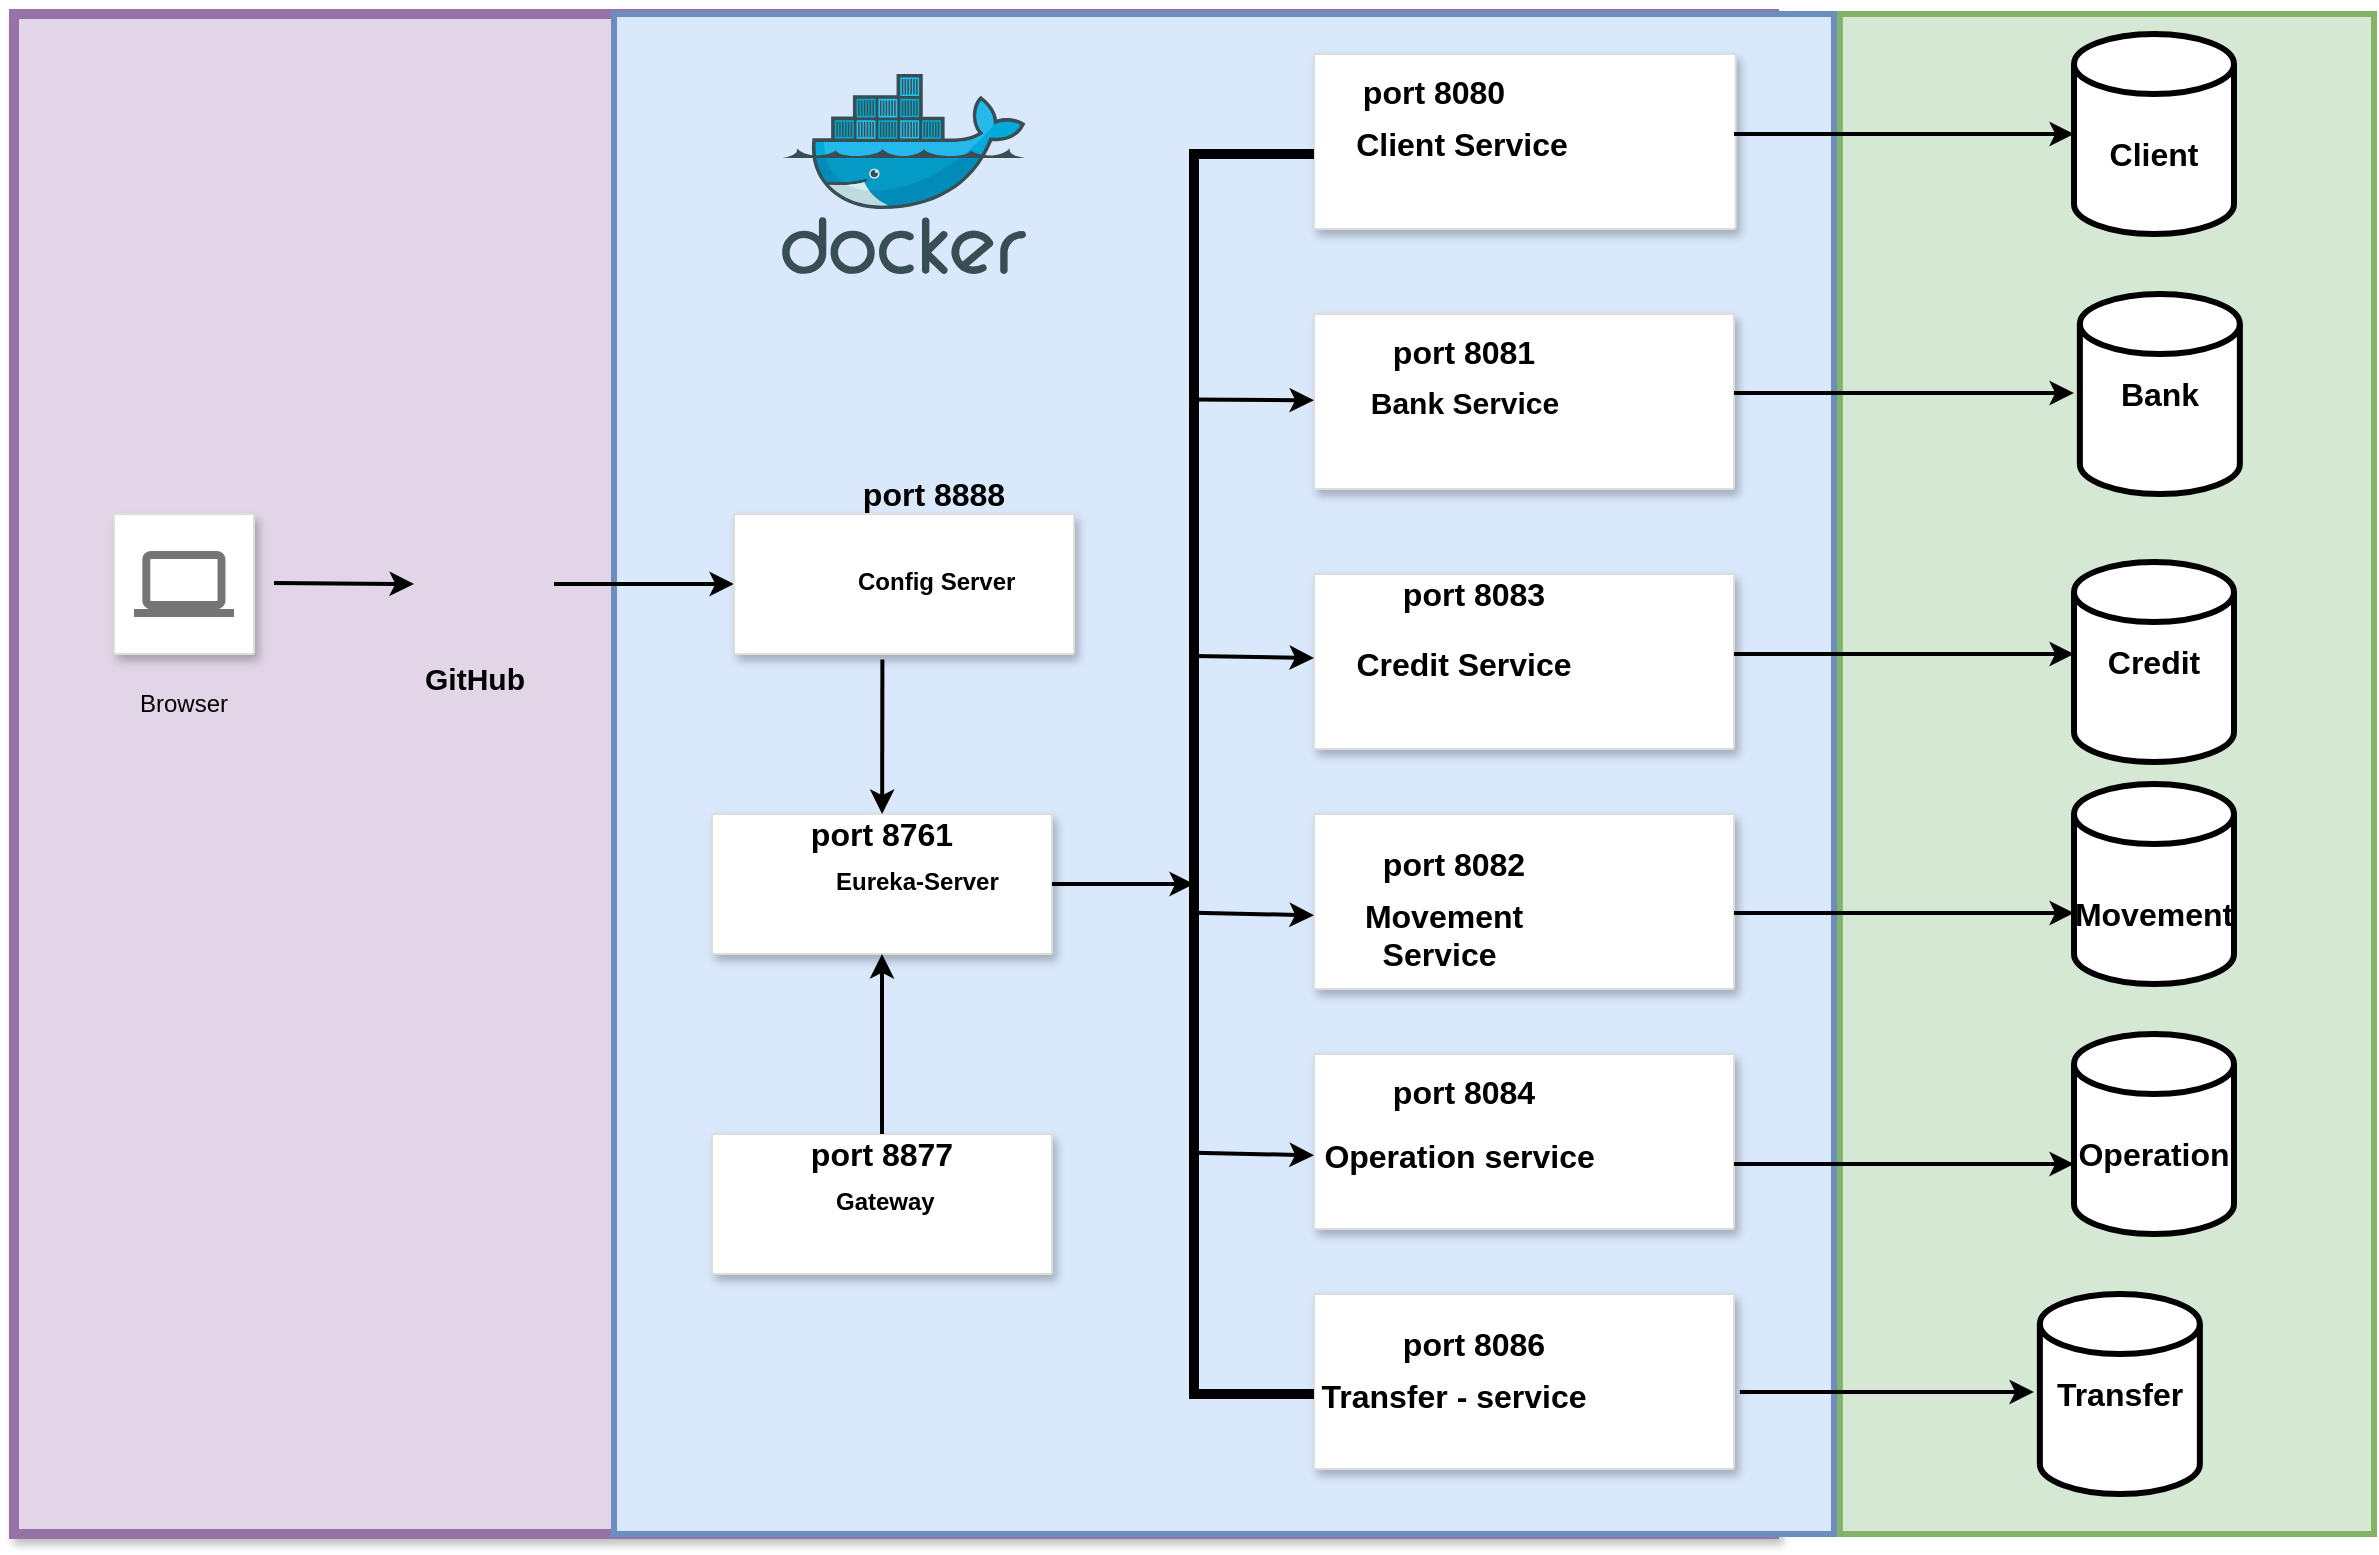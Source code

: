 <mxfile version="13.9.9" type="device"><diagram id="K_W_WZ0QQ1E9URJrlNQz" name="Page-1"><mxGraphModel dx="2249" dy="1991" grid="1" gridSize="10" guides="1" tooltips="1" connect="1" arrows="1" fold="1" page="1" pageScale="1" pageWidth="827" pageHeight="1169" math="0" shadow="0"><root><mxCell id="0"/><mxCell id="1" parent="0"/><mxCell id="UuS4jDHcfKukk9rDpVt9-21" value="" style="rounded=0;whiteSpace=wrap;html=1;strokeWidth=3;fontSize=16;fillColor=#d5e8d4;strokeColor=#82b366;" vertex="1" parent="1"><mxGeometry x="892.93" width="267.07" height="760" as="geometry"/></mxCell><mxCell id="UuS4jDHcfKukk9rDpVt9-9" value="" style="shape=cylinder3;whiteSpace=wrap;html=1;boundedLbl=1;backgroundOutline=1;size=15;fontSize=16;strokeWidth=3;" vertex="1" parent="1"><mxGeometry x="1010" y="274" width="80" height="100" as="geometry"/></mxCell><mxCell id="OTFg2keQ2pT6S-GBJvD0-42" value="" style="rounded=0;whiteSpace=wrap;html=1;shadow=1;glass=0;sketch=0;fontSize=15;strokeWidth=5;strokeColor=#9673a6;fillColor=#e1d5e7;" parent="1" vertex="1"><mxGeometry x="-20" width="880" height="760" as="geometry"/></mxCell><mxCell id="OTFg2keQ2pT6S-GBJvD0-68" value="" style="rounded=0;whiteSpace=wrap;html=1;fillColor=#dae8fc;strokeColor=#6c8ebf;strokeWidth=3;" parent="1" vertex="1"><mxGeometry x="280" width="610" height="760" as="geometry"/></mxCell><mxCell id="OTFg2keQ2pT6S-GBJvD0-1" value="" style="group" parent="1" vertex="1" connectable="0"><mxGeometry x="630" y="20" width="240" height="100" as="geometry"/></mxCell><mxCell id="OTFg2keQ2pT6S-GBJvD0-2" value="" style="strokeColor=#dddddd;fillColor=#ffffff;shadow=1;strokeWidth=1;rounded=1;absoluteArcSize=1;arcSize=2;fontSize=11;fontColor=#9E9E9E;align=center;html=1;" parent="OTFg2keQ2pT6S-GBJvD0-1" vertex="1"><mxGeometry width="210.833" height="87.5" as="geometry"/></mxCell><mxCell id="OTFg2keQ2pT6S-GBJvD0-3" value="" style="shape=image;verticalLabelPosition=bottom;labelBackgroundColor=default;verticalAlign=top;aspect=fixed;imageAspect=0;image=https://www.armadilloamarillo.com/wp-content/uploads/spring-boot-ok.png;" parent="OTFg2keQ2pT6S-GBJvD0-1" vertex="1"><mxGeometry x="120" y="18.75" width="100" height="50" as="geometry"/></mxCell><mxCell id="OTFg2keQ2pT6S-GBJvD0-5" value="&lt;font face=&quot;helvetica&quot; style=&quot;font-size: 16px;&quot;&gt;Client Service&lt;/font&gt;" style="text;whiteSpace=wrap;html=1;rounded=0;glass=0;shadow=0;sketch=0;align=center;fontSize=16;fontStyle=1" parent="OTFg2keQ2pT6S-GBJvD0-1" vertex="1"><mxGeometry x="19.995" y="28.75" width="108.235" height="30" as="geometry"/></mxCell><mxCell id="UuS4jDHcfKukk9rDpVt9-17" value="port 8080" style="text;html=1;strokeColor=none;fillColor=none;align=center;verticalAlign=middle;whiteSpace=wrap;rounded=0;fontSize=16;fontStyle=1" vertex="1" parent="OTFg2keQ2pT6S-GBJvD0-1"><mxGeometry x="20" y="8.75" width="80" height="20" as="geometry"/></mxCell><mxCell id="OTFg2keQ2pT6S-GBJvD0-6" value="" style="group" parent="1" vertex="1" connectable="0"><mxGeometry x="630" y="150" width="232.5" height="100" as="geometry"/></mxCell><mxCell id="OTFg2keQ2pT6S-GBJvD0-7" value="" style="strokeColor=#dddddd;fillColor=#ffffff;shadow=1;strokeWidth=1;rounded=1;absoluteArcSize=1;arcSize=2;fontSize=11;fontColor=#9E9E9E;align=center;html=1;" parent="OTFg2keQ2pT6S-GBJvD0-6" vertex="1"><mxGeometry width="210" height="87.5" as="geometry"/></mxCell><mxCell id="OTFg2keQ2pT6S-GBJvD0-8" value="" style="shape=image;verticalLabelPosition=bottom;labelBackgroundColor=default;verticalAlign=top;aspect=fixed;imageAspect=0;image=https://www.armadilloamarillo.com/wp-content/uploads/spring-boot-ok.png;" parent="OTFg2keQ2pT6S-GBJvD0-6" vertex="1"><mxGeometry x="120" y="18.13" width="102.5" height="51.25" as="geometry"/></mxCell><mxCell id="OTFg2keQ2pT6S-GBJvD0-10" value="&lt;font face=&quot;helvetica&quot; style=&quot;font-size: 15px;&quot;&gt;Bank Service&lt;/font&gt;" style="text;whiteSpace=wrap;html=1;rounded=0;glass=0;shadow=0;sketch=0;align=center;fontSize=15;fontStyle=1" parent="OTFg2keQ2pT6S-GBJvD0-6" vertex="1"><mxGeometry x="25.996" y="28.76" width="98.824" height="30" as="geometry"/></mxCell><mxCell id="UuS4jDHcfKukk9rDpVt9-18" value="port 8081" style="text;html=1;strokeColor=none;fillColor=none;align=center;verticalAlign=middle;whiteSpace=wrap;rounded=0;fontSize=16;fontStyle=1" vertex="1" parent="OTFg2keQ2pT6S-GBJvD0-6"><mxGeometry x="35.41" y="8.76" width="80" height="20" as="geometry"/></mxCell><mxCell id="OTFg2keQ2pT6S-GBJvD0-16" value="" style="group" parent="1" vertex="1" connectable="0"><mxGeometry x="630" y="280" width="210" height="100" as="geometry"/></mxCell><mxCell id="OTFg2keQ2pT6S-GBJvD0-17" value="" style="strokeColor=#dddddd;fillColor=#ffffff;shadow=1;strokeWidth=1;rounded=1;absoluteArcSize=1;arcSize=2;fontSize=11;fontColor=#9E9E9E;align=center;html=1;" parent="OTFg2keQ2pT6S-GBJvD0-16" vertex="1"><mxGeometry width="210" height="87.5" as="geometry"/></mxCell><mxCell id="OTFg2keQ2pT6S-GBJvD0-18" value="" style="shape=image;verticalLabelPosition=bottom;labelBackgroundColor=default;verticalAlign=top;aspect=fixed;imageAspect=0;image=https://www.armadilloamarillo.com/wp-content/uploads/spring-boot-ok.png;" parent="OTFg2keQ2pT6S-GBJvD0-16" vertex="1"><mxGeometry x="120" y="17.5" width="105" height="52.5" as="geometry"/></mxCell><mxCell id="OTFg2keQ2pT6S-GBJvD0-20" value="&lt;div&gt;&lt;span style=&quot;font-family: &amp;quot;helvetica&amp;quot; ; font-size: 16px&quot;&gt;Credit Service&lt;/span&gt;&lt;/div&gt;" style="text;whiteSpace=wrap;html=1;rounded=0;glass=0;shadow=0;sketch=0;align=center;fontStyle=1" parent="OTFg2keQ2pT6S-GBJvD0-16" vertex="1"><mxGeometry x="20" y="28.75" width="110" height="30" as="geometry"/></mxCell><mxCell id="UuS4jDHcfKukk9rDpVt9-19" value="port 8083" style="text;html=1;strokeColor=none;fillColor=none;align=center;verticalAlign=middle;whiteSpace=wrap;rounded=0;fontSize=16;fontStyle=1" vertex="1" parent="OTFg2keQ2pT6S-GBJvD0-16"><mxGeometry x="40" width="80" height="20" as="geometry"/></mxCell><mxCell id="OTFg2keQ2pT6S-GBJvD0-21" value="" style="group" parent="1" vertex="1" connectable="0"><mxGeometry x="630" y="400" width="210" height="100" as="geometry"/></mxCell><mxCell id="OTFg2keQ2pT6S-GBJvD0-22" value="" style="strokeColor=#dddddd;fillColor=#ffffff;shadow=1;strokeWidth=1;rounded=1;absoluteArcSize=1;arcSize=2;fontSize=11;fontColor=#9E9E9E;align=center;html=1;" parent="OTFg2keQ2pT6S-GBJvD0-21" vertex="1"><mxGeometry width="210" height="87.5" as="geometry"/></mxCell><mxCell id="OTFg2keQ2pT6S-GBJvD0-23" value="" style="shape=image;verticalLabelPosition=bottom;labelBackgroundColor=default;verticalAlign=top;aspect=fixed;imageAspect=0;image=https://www.armadilloamarillo.com/wp-content/uploads/spring-boot-ok.png;" parent="OTFg2keQ2pT6S-GBJvD0-21" vertex="1"><mxGeometry x="110" y="16.25" width="110" height="55" as="geometry"/></mxCell><mxCell id="OTFg2keQ2pT6S-GBJvD0-25" value="&lt;span style=&quot;font-family: &amp;quot;helvetica&amp;quot; ; text-align: left ; font-size: 16px&quot;&gt;Movement Service&amp;nbsp;&lt;/span&gt;" style="text;whiteSpace=wrap;html=1;rounded=0;glass=0;shadow=0;sketch=0;align=center;fontStyle=1" parent="OTFg2keQ2pT6S-GBJvD0-21" vertex="1"><mxGeometry y="35" width="130" height="30" as="geometry"/></mxCell><mxCell id="UuS4jDHcfKukk9rDpVt9-31" value="port 8082" style="text;html=1;strokeColor=none;fillColor=none;align=center;verticalAlign=middle;whiteSpace=wrap;rounded=0;fontSize=16;fontStyle=1" vertex="1" parent="OTFg2keQ2pT6S-GBJvD0-21"><mxGeometry x="30" y="15" width="80" height="20" as="geometry"/></mxCell><mxCell id="OTFg2keQ2pT6S-GBJvD0-30" value="" style="shape=image;verticalLabelPosition=bottom;labelBackgroundColor=default;verticalAlign=top;aspect=fixed;imageAspect=0;image=https://pngimg.com/uploads/github/github_PNG40.png;" parent="1" vertex="1"><mxGeometry x="180" y="250" width="70" height="70" as="geometry"/></mxCell><mxCell id="OTFg2keQ2pT6S-GBJvD0-36" value="" style="strokeColor=#dddddd;fillColor=#ffffff;shadow=1;strokeWidth=1;rounded=1;absoluteArcSize=1;arcSize=2;labelPosition=center;verticalLabelPosition=middle;align=center;verticalAlign=bottom;spacingLeft=0;fontColor=#999999;fontSize=12;whiteSpace=wrap;spacingBottom=2;html=1;" parent="1" vertex="1"><mxGeometry x="30" y="250" width="70" height="70" as="geometry"/></mxCell><mxCell id="OTFg2keQ2pT6S-GBJvD0-37" value="" style="dashed=0;connectable=0;html=1;fillColor=#757575;strokeColor=none;shape=mxgraph.gcp2.laptop;part=1;" parent="OTFg2keQ2pT6S-GBJvD0-36" vertex="1"><mxGeometry x="0.5" width="50" height="33" relative="1" as="geometry"><mxPoint x="-25" y="18.5" as="offset"/></mxGeometry></mxCell><mxCell id="OTFg2keQ2pT6S-GBJvD0-38" value="&lt;font style=&quot;font-size: 15px&quot;&gt;GitHub&lt;/font&gt;" style="text;strokeColor=none;fillColor=none;html=1;fontSize=24;fontStyle=1;verticalAlign=middle;align=center;rounded=0;shadow=1;glass=0;sketch=0;" parent="1" vertex="1"><mxGeometry x="180" y="310" width="60" height="40" as="geometry"/></mxCell><mxCell id="OTFg2keQ2pT6S-GBJvD0-39" value="" style="endArrow=classic;html=1;rounded=0;fillColor=#1ba1e2;strokeWidth=2;" parent="1" source="OTFg2keQ2pT6S-GBJvD0-30" target="OTFg2keQ2pT6S-GBJvD0-32" edge="1"><mxGeometry width="50" height="50" relative="1" as="geometry"><mxPoint x="260" y="284.5" as="sourcePoint"/><mxPoint x="320" y="284.5" as="targetPoint"/></mxGeometry></mxCell><mxCell id="OTFg2keQ2pT6S-GBJvD0-40" value="" style="endArrow=classic;html=1;rounded=0;fillColor=#1ba1e2;strokeWidth=2;entryX=0;entryY=0.5;entryDx=0;entryDy=0;" parent="1" target="OTFg2keQ2pT6S-GBJvD0-30" edge="1"><mxGeometry width="50" height="50" relative="1" as="geometry"><mxPoint x="110" y="284.5" as="sourcePoint"/><mxPoint x="170" y="284.5" as="targetPoint"/></mxGeometry></mxCell><mxCell id="OTFg2keQ2pT6S-GBJvD0-41" value="Browser" style="text;html=1;strokeColor=none;fillColor=none;align=center;verticalAlign=middle;whiteSpace=wrap;rounded=0;" parent="1" vertex="1"><mxGeometry x="35" y="330" width="60" height="30" as="geometry"/></mxCell><mxCell id="OTFg2keQ2pT6S-GBJvD0-43" value="" style="group" parent="1" vertex="1" connectable="0"><mxGeometry x="630" y="640" width="227" height="100" as="geometry"/></mxCell><mxCell id="OTFg2keQ2pT6S-GBJvD0-44" value="" style="strokeColor=#dddddd;fillColor=#ffffff;shadow=1;strokeWidth=1;rounded=1;absoluteArcSize=1;arcSize=2;fontSize=11;fontColor=#9E9E9E;align=center;html=1;" parent="OTFg2keQ2pT6S-GBJvD0-43" vertex="1"><mxGeometry width="210" height="87.5" as="geometry"/></mxCell><mxCell id="OTFg2keQ2pT6S-GBJvD0-45" value="" style="shape=image;verticalLabelPosition=bottom;labelBackgroundColor=default;verticalAlign=top;aspect=fixed;imageAspect=0;image=https://www.armadilloamarillo.com/wp-content/uploads/spring-boot-ok.png;" parent="OTFg2keQ2pT6S-GBJvD0-43" vertex="1"><mxGeometry x="120" y="27.5" width="90" height="45" as="geometry"/></mxCell><mxCell id="OTFg2keQ2pT6S-GBJvD0-47" value="&lt;span style=&quot;font-family: helvetica; text-align: left; font-size: 16px;&quot;&gt;Transfer - service&lt;/span&gt;" style="text;whiteSpace=wrap;html=1;rounded=0;glass=0;shadow=0;sketch=0;align=center;fontSize=16;fontStyle=1" parent="OTFg2keQ2pT6S-GBJvD0-43" vertex="1"><mxGeometry y="35" width="140" height="30" as="geometry"/></mxCell><mxCell id="UuS4jDHcfKukk9rDpVt9-33" value="port 8086" style="text;html=1;strokeColor=none;fillColor=none;align=center;verticalAlign=middle;whiteSpace=wrap;rounded=0;fontSize=16;fontStyle=1" vertex="1" parent="OTFg2keQ2pT6S-GBJvD0-43"><mxGeometry x="40" y="15" width="80" height="20" as="geometry"/></mxCell><mxCell id="OTFg2keQ2pT6S-GBJvD0-55" value="" style="group" parent="1" vertex="1" connectable="0"><mxGeometry x="329" y="400" width="170" height="70" as="geometry"/></mxCell><mxCell id="OTFg2keQ2pT6S-GBJvD0-56" value="" style="strokeColor=#dddddd;fillColor=#ffffff;shadow=1;strokeWidth=1;rounded=1;absoluteArcSize=1;arcSize=2;fontSize=11;fontColor=#9E9E9E;align=center;html=1;" parent="OTFg2keQ2pT6S-GBJvD0-55" vertex="1"><mxGeometry width="170" height="70" as="geometry"/></mxCell><mxCell id="OTFg2keQ2pT6S-GBJvD0-58" value="&lt;strong&gt;Eureka-Server&lt;/strong&gt;" style="text;whiteSpace=wrap;html=1;" parent="OTFg2keQ2pT6S-GBJvD0-55" vertex="1"><mxGeometry x="60" y="20" width="100" height="50" as="geometry"/></mxCell><mxCell id="OTFg2keQ2pT6S-GBJvD0-70" value="" style="shape=image;verticalLabelPosition=bottom;labelBackgroundColor=default;verticalAlign=top;aspect=fixed;imageAspect=0;image=https://www.armadilloamarillo.com/wp-content/uploads/spring-boot-ok.png;" parent="OTFg2keQ2pT6S-GBJvD0-55" vertex="1"><mxGeometry y="20" width="60" height="30" as="geometry"/></mxCell><mxCell id="UuS4jDHcfKukk9rDpVt9-15" value="port 8761" style="text;html=1;strokeColor=none;fillColor=none;align=center;verticalAlign=middle;whiteSpace=wrap;rounded=0;fontSize=16;fontStyle=1" vertex="1" parent="OTFg2keQ2pT6S-GBJvD0-55"><mxGeometry x="45" width="80" height="20" as="geometry"/></mxCell><mxCell id="OTFg2keQ2pT6S-GBJvD0-59" value="" style="group" parent="1" vertex="1" connectable="0"><mxGeometry x="329" y="560" width="170" height="70" as="geometry"/></mxCell><mxCell id="OTFg2keQ2pT6S-GBJvD0-60" value="" style="strokeColor=#dddddd;fillColor=#ffffff;shadow=1;strokeWidth=1;rounded=1;absoluteArcSize=1;arcSize=2;fontSize=11;fontColor=#9E9E9E;align=center;html=1;" parent="OTFg2keQ2pT6S-GBJvD0-59" vertex="1"><mxGeometry width="170" height="70" as="geometry"/></mxCell><mxCell id="OTFg2keQ2pT6S-GBJvD0-62" value="&lt;strong&gt;Gateway&lt;/strong&gt;" style="text;whiteSpace=wrap;html=1;" parent="OTFg2keQ2pT6S-GBJvD0-59" vertex="1"><mxGeometry x="60" y="20" width="100" height="50" as="geometry"/></mxCell><mxCell id="OTFg2keQ2pT6S-GBJvD0-71" value="" style="shape=image;verticalLabelPosition=bottom;labelBackgroundColor=default;verticalAlign=top;aspect=fixed;imageAspect=0;image=https://www.armadilloamarillo.com/wp-content/uploads/spring-boot-ok.png;" parent="OTFg2keQ2pT6S-GBJvD0-59" vertex="1"><mxGeometry y="20" width="60" height="30" as="geometry"/></mxCell><mxCell id="UuS4jDHcfKukk9rDpVt9-16" value="port 8877" style="text;html=1;strokeColor=none;fillColor=none;align=center;verticalAlign=middle;whiteSpace=wrap;rounded=0;fontSize=16;fontStyle=1" vertex="1" parent="OTFg2keQ2pT6S-GBJvD0-59"><mxGeometry x="45" width="80" height="20" as="geometry"/></mxCell><mxCell id="OTFg2keQ2pT6S-GBJvD0-26" value="" style="strokeWidth=5;html=1;shape=mxgraph.flowchart.annotation_1;align=left;pointerEvents=1;rounded=0;shadow=0;glass=0;sketch=0;fillColor=#1ba1e2;fontColor=#ffffff;" parent="1" vertex="1"><mxGeometry x="570" y="70" width="60" height="620" as="geometry"/></mxCell><mxCell id="OTFg2keQ2pT6S-GBJvD0-27" value="" style="endArrow=classic;html=1;rounded=0;fillColor=#1ba1e2;strokeWidth=2;exitX=-0.017;exitY=0.198;exitDx=0;exitDy=0;exitPerimeter=0;" parent="1" source="OTFg2keQ2pT6S-GBJvD0-26" target="OTFg2keQ2pT6S-GBJvD0-7" edge="1"><mxGeometry width="50" height="50" relative="1" as="geometry"><mxPoint x="570" y="200" as="sourcePoint"/><mxPoint x="625" y="199.5" as="targetPoint"/></mxGeometry></mxCell><mxCell id="OTFg2keQ2pT6S-GBJvD0-29" value="" style="endArrow=classic;html=1;rounded=0;fillColor=#1ba1e2;strokeWidth=2;" parent="1" target="OTFg2keQ2pT6S-GBJvD0-17" edge="1"><mxGeometry width="50" height="50" relative="1" as="geometry"><mxPoint x="570" y="321" as="sourcePoint"/><mxPoint x="625" y="440" as="targetPoint"/></mxGeometry></mxCell><mxCell id="OTFg2keQ2pT6S-GBJvD0-31" value="" style="group" parent="1" vertex="1" connectable="0"><mxGeometry x="340" y="250" width="170" height="70" as="geometry"/></mxCell><mxCell id="OTFg2keQ2pT6S-GBJvD0-32" value="" style="strokeColor=#dddddd;fillColor=#ffffff;shadow=1;strokeWidth=1;rounded=1;absoluteArcSize=1;arcSize=2;fontSize=11;fontColor=#9E9E9E;align=center;html=1;" parent="OTFg2keQ2pT6S-GBJvD0-31" vertex="1"><mxGeometry width="170" height="70" as="geometry"/></mxCell><mxCell id="OTFg2keQ2pT6S-GBJvD0-34" value="&lt;strong&gt;Config Server&lt;/strong&gt;" style="text;whiteSpace=wrap;html=1;" parent="OTFg2keQ2pT6S-GBJvD0-31" vertex="1"><mxGeometry x="60" y="20" width="100" height="50" as="geometry"/></mxCell><mxCell id="OTFg2keQ2pT6S-GBJvD0-33" value="" style="shape=image;verticalLabelPosition=bottom;labelBackgroundColor=default;verticalAlign=top;aspect=fixed;imageAspect=0;image=https://www.armadilloamarillo.com/wp-content/uploads/spring-boot-ok.png;" parent="OTFg2keQ2pT6S-GBJvD0-31" vertex="1"><mxGeometry y="20" width="60" height="30" as="geometry"/></mxCell><mxCell id="OTFg2keQ2pT6S-GBJvD0-35" value="" style="endArrow=classic;html=1;rounded=0;fillColor=#1ba1e2;strokeWidth=2;exitX=0.142;exitY=1.056;exitDx=0;exitDy=0;exitPerimeter=0;" parent="1" source="OTFg2keQ2pT6S-GBJvD0-34" target="OTFg2keQ2pT6S-GBJvD0-56" edge="1"><mxGeometry width="50" height="50" relative="1" as="geometry"><mxPoint x="510" y="280" as="sourcePoint"/><mxPoint x="570" y="280" as="targetPoint"/></mxGeometry></mxCell><mxCell id="OTFg2keQ2pT6S-GBJvD0-53" value="" style="endArrow=classic;html=1;rounded=0;fillColor=#1ba1e2;strokeWidth=2;" parent="1" edge="1"><mxGeometry width="50" height="50" relative="1" as="geometry"><mxPoint x="570" y="449.33" as="sourcePoint"/><mxPoint x="630" y="450.675" as="targetPoint"/></mxGeometry></mxCell><mxCell id="OTFg2keQ2pT6S-GBJvD0-63" value="" style="sketch=0;aspect=fixed;html=1;points=[];align=center;image;fontSize=15;image=img/lib/mscae/Docker.svg;labelBackgroundColor=default;fontColor=#000000;fillColor=#C9F57D;labelBorderColor=default;" parent="1" vertex="1"><mxGeometry x="364.03" y="30" width="121.95" height="100" as="geometry"/></mxCell><mxCell id="OTFg2keQ2pT6S-GBJvD0-69" value="" style="endArrow=classic;html=1;rounded=0;fillColor=#1ba1e2;strokeWidth=2;entryX=0.25;entryY=1;entryDx=0;entryDy=0;" parent="1" source="OTFg2keQ2pT6S-GBJvD0-60" target="OTFg2keQ2pT6S-GBJvD0-58" edge="1"><mxGeometry width="50" height="50" relative="1" as="geometry"><mxPoint x="260.17" y="620.0" as="sourcePoint"/><mxPoint x="260.005" y="787.2" as="targetPoint"/></mxGeometry></mxCell><mxCell id="OTFg2keQ2pT6S-GBJvD0-73" value="" style="endArrow=classic;html=1;rounded=0;fillColor=#1ba1e2;strokeWidth=2;exitX=1;exitY=0.5;exitDx=0;exitDy=0;" parent="1" source="OTFg2keQ2pT6S-GBJvD0-56" edge="1"><mxGeometry width="50" height="50" relative="1" as="geometry"><mxPoint x="580" y="340" as="sourcePoint"/><mxPoint x="570" y="435" as="targetPoint"/></mxGeometry></mxCell><mxCell id="xkFTJTQoSXIQG1bbYaq2-2" value="" style="group;fontStyle=1" parent="1" vertex="1" connectable="0"><mxGeometry x="630" y="520" width="230" height="100" as="geometry"/></mxCell><mxCell id="xkFTJTQoSXIQG1bbYaq2-3" value="" style="strokeColor=#dddddd;fillColor=#ffffff;shadow=1;strokeWidth=1;rounded=1;absoluteArcSize=1;arcSize=2;fontSize=11;fontColor=#9E9E9E;align=center;html=1;" parent="xkFTJTQoSXIQG1bbYaq2-2" vertex="1"><mxGeometry width="210" height="87.5" as="geometry"/></mxCell><mxCell id="xkFTJTQoSXIQG1bbYaq2-4" value="" style="shape=image;verticalLabelPosition=bottom;labelBackgroundColor=default;verticalAlign=top;aspect=fixed;imageAspect=0;image=https://www.armadilloamarillo.com/wp-content/uploads/spring-boot-ok.png;" parent="xkFTJTQoSXIQG1bbYaq2-2" vertex="1"><mxGeometry x="120" y="24.38" width="102.5" height="51.25" as="geometry"/></mxCell><mxCell id="xkFTJTQoSXIQG1bbYaq2-6" value="&lt;span style=&quot;font-family: &amp;quot;helvetica&amp;quot; ; text-align: left ; font-size: 16px&quot;&gt;Operation service&amp;nbsp;&lt;/span&gt;" style="text;whiteSpace=wrap;html=1;rounded=0;glass=0;shadow=0;sketch=0;align=center;fontStyle=1" parent="xkFTJTQoSXIQG1bbYaq2-2" vertex="1"><mxGeometry y="35.01" width="150" height="30" as="geometry"/></mxCell><mxCell id="UuS4jDHcfKukk9rDpVt9-32" value="port 8084" style="text;html=1;strokeColor=none;fillColor=none;align=center;verticalAlign=middle;whiteSpace=wrap;rounded=0;fontSize=16;fontStyle=1" vertex="1" parent="xkFTJTQoSXIQG1bbYaq2-2"><mxGeometry x="35" y="9.38" width="80" height="20" as="geometry"/></mxCell><mxCell id="xkFTJTQoSXIQG1bbYaq2-9" value="" style="endArrow=classic;html=1;rounded=0;fillColor=#1ba1e2;strokeWidth=2;" parent="1" edge="1"><mxGeometry width="50" height="50" relative="1" as="geometry"><mxPoint x="570" y="569.33" as="sourcePoint"/><mxPoint x="630" y="570.675" as="targetPoint"/></mxGeometry></mxCell><mxCell id="UuS4jDHcfKukk9rDpVt9-2" value="" style="endArrow=classic;html=1;rounded=0;fillColor=#1ba1e2;strokeWidth=2;" edge="1" parent="1"><mxGeometry width="50" height="50" relative="1" as="geometry"><mxPoint x="840" y="60" as="sourcePoint"/><mxPoint x="1010" y="60" as="targetPoint"/></mxGeometry></mxCell><mxCell id="UuS4jDHcfKukk9rDpVt9-3" value="" style="shape=cylinder3;whiteSpace=wrap;html=1;boundedLbl=1;backgroundOutline=1;size=15;fontSize=16;strokeWidth=3;" vertex="1" parent="1"><mxGeometry x="1010" y="10" width="80" height="100" as="geometry"/></mxCell><mxCell id="UuS4jDHcfKukk9rDpVt9-4" value="Client" style="text;html=1;strokeColor=none;fillColor=none;align=center;verticalAlign=middle;whiteSpace=wrap;rounded=0;fontSize=16;fontStyle=1" vertex="1" parent="1"><mxGeometry x="1030" y="60" width="40" height="20" as="geometry"/></mxCell><mxCell id="UuS4jDHcfKukk9rDpVt9-5" value="" style="shape=cylinder3;whiteSpace=wrap;html=1;boundedLbl=1;backgroundOutline=1;size=15;fontSize=16;strokeWidth=3;" vertex="1" parent="1"><mxGeometry x="1012.93" y="140" width="80" height="100" as="geometry"/></mxCell><mxCell id="UuS4jDHcfKukk9rDpVt9-6" value="" style="shape=image;verticalLabelPosition=bottom;labelBackgroundColor=default;verticalAlign=top;aspect=fixed;imageAspect=0;image=https://cdn.goconqr.com/uploads/slide_property/image/269077/desktop_ac51429c-a01c-48ec-9013-a41fc9eea71e.png;" vertex="1" parent="1"><mxGeometry x="1070" y="650" width="85.35" height="100" as="geometry"/></mxCell><mxCell id="UuS4jDHcfKukk9rDpVt9-7" value="Bank" style="text;html=1;strokeColor=none;fillColor=none;align=center;verticalAlign=middle;whiteSpace=wrap;rounded=0;fontSize=16;fontStyle=1" vertex="1" parent="1"><mxGeometry x="1032.93" y="180" width="40" height="20" as="geometry"/></mxCell><mxCell id="UuS4jDHcfKukk9rDpVt9-8" value="" style="endArrow=classic;html=1;rounded=0;fillColor=#1ba1e2;strokeWidth=2;" edge="1" parent="1"><mxGeometry width="50" height="50" relative="1" as="geometry"><mxPoint x="840" y="189.5" as="sourcePoint"/><mxPoint x="1010" y="189.5" as="targetPoint"/></mxGeometry></mxCell><mxCell id="UuS4jDHcfKukk9rDpVt9-10" value="Credit" style="text;html=1;strokeColor=none;fillColor=none;align=center;verticalAlign=middle;whiteSpace=wrap;rounded=0;fontSize=16;fontStyle=1" vertex="1" parent="1"><mxGeometry x="1030" y="314" width="40" height="20" as="geometry"/></mxCell><mxCell id="UuS4jDHcfKukk9rDpVt9-13" value="" style="endArrow=classic;html=1;rounded=0;fillColor=#1ba1e2;strokeWidth=2;" edge="1" parent="1"><mxGeometry width="50" height="50" relative="1" as="geometry"><mxPoint x="840" y="320" as="sourcePoint"/><mxPoint x="1010" y="320" as="targetPoint"/></mxGeometry></mxCell><mxCell id="UuS4jDHcfKukk9rDpVt9-14" value="port 8888" style="text;html=1;strokeColor=none;fillColor=none;align=center;verticalAlign=middle;whiteSpace=wrap;rounded=0;fontSize=16;fontStyle=1" vertex="1" parent="1"><mxGeometry x="400" y="230" width="80" height="20" as="geometry"/></mxCell><mxCell id="UuS4jDHcfKukk9rDpVt9-22" value="" style="shape=cylinder3;whiteSpace=wrap;html=1;boundedLbl=1;backgroundOutline=1;size=15;fontSize=16;strokeWidth=3;" vertex="1" parent="1"><mxGeometry x="992.93" y="640" width="80" height="100" as="geometry"/></mxCell><mxCell id="UuS4jDHcfKukk9rDpVt9-23" value="Transfer" style="text;html=1;strokeColor=none;fillColor=none;align=center;verticalAlign=middle;whiteSpace=wrap;rounded=0;fontSize=16;fontStyle=1" vertex="1" parent="1"><mxGeometry x="1012.93" y="680" width="40" height="20" as="geometry"/></mxCell><mxCell id="UuS4jDHcfKukk9rDpVt9-24" value="" style="shape=cylinder3;whiteSpace=wrap;html=1;boundedLbl=1;backgroundOutline=1;size=15;fontSize=16;strokeWidth=3;" vertex="1" parent="1"><mxGeometry x="1010" y="510" width="80" height="100" as="geometry"/></mxCell><mxCell id="UuS4jDHcfKukk9rDpVt9-25" value="Operation" style="text;html=1;strokeColor=none;fillColor=none;align=center;verticalAlign=middle;whiteSpace=wrap;rounded=0;fontSize=16;fontStyle=1" vertex="1" parent="1"><mxGeometry x="1030" y="560" width="40" height="20" as="geometry"/></mxCell><mxCell id="UuS4jDHcfKukk9rDpVt9-26" value="" style="endArrow=classic;html=1;rounded=0;fillColor=#1ba1e2;strokeWidth=2;" edge="1" parent="1"><mxGeometry width="50" height="50" relative="1" as="geometry"><mxPoint x="840" y="575" as="sourcePoint"/><mxPoint x="1010" y="575" as="targetPoint"/></mxGeometry></mxCell><mxCell id="UuS4jDHcfKukk9rDpVt9-27" value="" style="endArrow=classic;html=1;rounded=0;fillColor=#1ba1e2;strokeWidth=2;" edge="1" parent="1"><mxGeometry width="50" height="50" relative="1" as="geometry"><mxPoint x="842.93" y="689" as="sourcePoint"/><mxPoint x="990" y="689" as="targetPoint"/></mxGeometry></mxCell><mxCell id="UuS4jDHcfKukk9rDpVt9-28" value="" style="shape=cylinder3;whiteSpace=wrap;html=1;boundedLbl=1;backgroundOutline=1;size=15;fontSize=16;strokeWidth=3;" vertex="1" parent="1"><mxGeometry x="1010" y="385" width="80" height="100" as="geometry"/></mxCell><mxCell id="UuS4jDHcfKukk9rDpVt9-29" value="" style="endArrow=classic;html=1;rounded=0;fillColor=#1ba1e2;strokeWidth=2;" edge="1" parent="1"><mxGeometry width="50" height="50" relative="1" as="geometry"><mxPoint x="840" y="449.5" as="sourcePoint"/><mxPoint x="1010" y="449.5" as="targetPoint"/></mxGeometry></mxCell><mxCell id="UuS4jDHcfKukk9rDpVt9-30" value="Movement" style="text;html=1;strokeColor=none;fillColor=none;align=center;verticalAlign=middle;whiteSpace=wrap;rounded=0;fontSize=16;fontStyle=1" vertex="1" parent="1"><mxGeometry x="1030" y="440" width="40" height="20" as="geometry"/></mxCell></root></mxGraphModel></diagram></mxfile>
